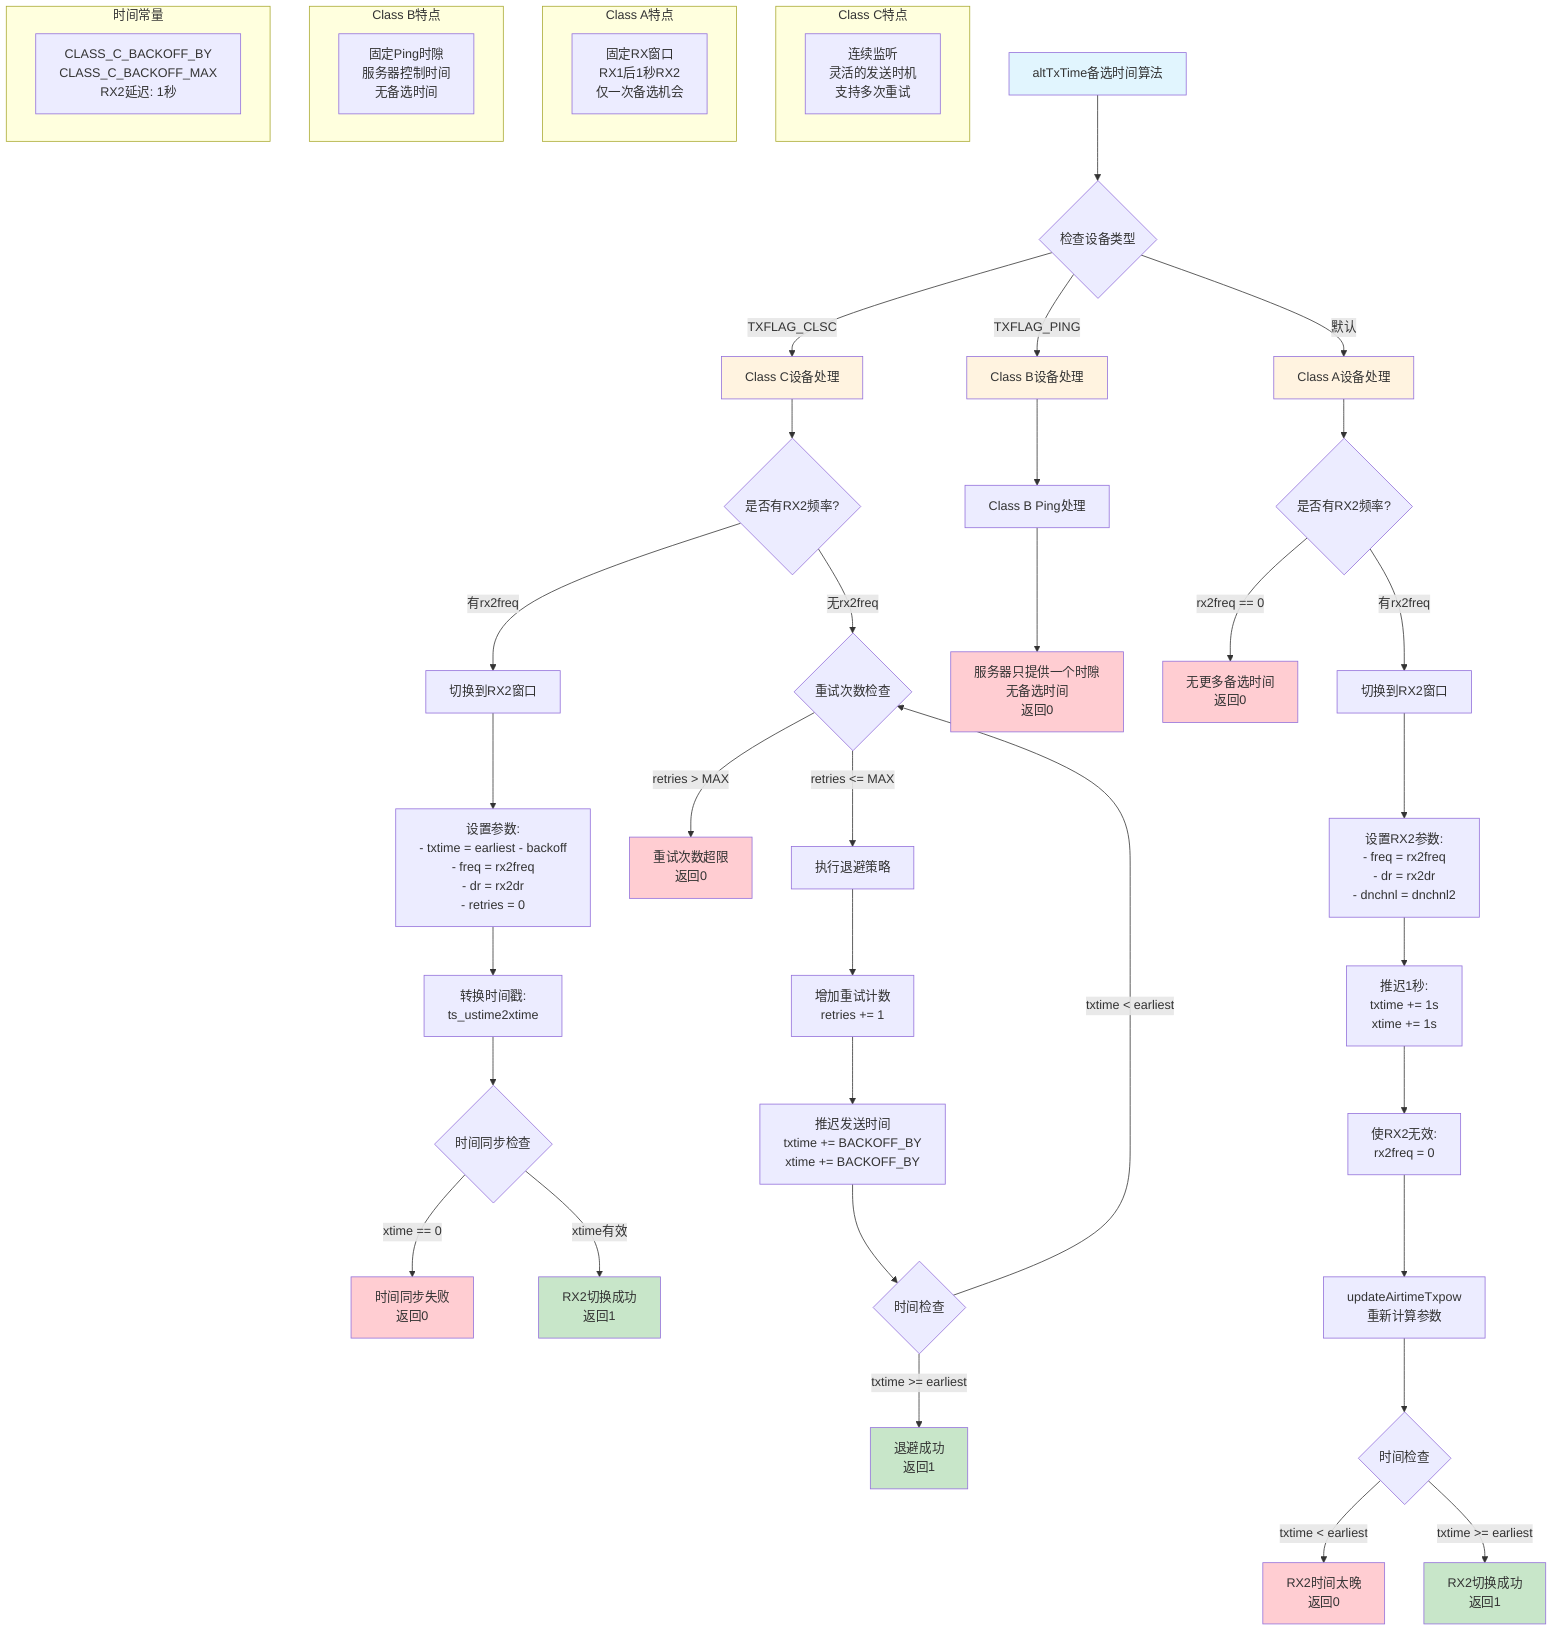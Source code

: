 graph TD
    A[altTxTime备选时间算法] --> B{检查设备类型}
    
    B -->|TXFLAG_CLSC| C[Class C设备处理]
    B -->|TXFLAG_PING| D[Class B设备处理]
    B -->|默认| E[Class A设备处理]
    
    C --> F{是否有RX2频率?}
    F -->|有rx2freq| G[切换到RX2窗口]
    F -->|无rx2freq| H{重试次数检查}
    
    G --> I[设置参数:<br/>- txtime = earliest - backoff<br/>- freq = rx2freq<br/>- dr = rx2dr<br/>- retries = 0]
    I --> J[转换时间戳:<br/>ts_ustime2xtime]
    J --> K{时间同步检查}
    K -->|xtime == 0| L[时间同步失败<br/>返回0]
    K -->|xtime有效| M[RX2切换成功<br/>返回1]
    
    H -->|retries > MAX| N[重试次数超限<br/>返回0]
    H -->|retries <= MAX| O[执行退避策略]
    
    O --> P[增加重试计数<br/>retries += 1]
    P --> Q[推迟发送时间<br/>txtime += BACKOFF_BY<br/>xtime += BACKOFF_BY]
    Q --> R{时间检查}
    R -->|txtime < earliest| H
    R -->|txtime >= earliest| S[退避成功<br/>返回1]
    
    D --> T[Class B Ping处理]
    T --> U[服务器只提供一个时隙<br/>无备选时间<br/>返回0]
    
    E --> V{是否有RX2频率?}
    V -->|rx2freq == 0| W[无更多备选时间<br/>返回0]
    V -->|有rx2freq| X[切换到RX2窗口]
    
    X --> Y[设置RX2参数:<br/>- freq = rx2freq<br/>- dr = rx2dr<br/>- dnchnl = dnchnl2]
    Y --> Z[推迟1秒:<br/>txtime += 1s<br/>xtime += 1s]
    Z --> AA[使RX2无效:<br/>rx2freq = 0]
    AA --> BB[updateAirtimeTxpow<br/>重新计算参数]
    BB --> CC{时间检查}
    CC -->|txtime < earliest| DD[RX2时间太晚<br/>返回0]
    CC -->|txtime >= earliest| EE[RX2切换成功<br/>返回1]
    
    subgraph "Class C特点"
        FF[连续监听<br/>灵活的发送时机<br/>支持多次重试]
    end
    
    subgraph "Class A特点"
        GG[固定RX窗口<br/>RX1后1秒RX2<br/>仅一次备选机会]
    end
    
    subgraph "Class B特点"
        HH[固定Ping时隙<br/>服务器控制时间<br/>无备选时间]
    end
    
    subgraph "时间常量"
        II[CLASS_C_BACKOFF_BY<br/>CLASS_C_BACKOFF_MAX<br/>RX2延迟: 1秒]
    end
    
    style A fill:#e1f5fe
    style M fill:#c8e6c9
    style S fill:#c8e6c9
    style EE fill:#c8e6c9
    style L fill:#ffcdd2
    style N fill:#ffcdd2
    style U fill:#ffcdd2
    style W fill:#ffcdd2
    style DD fill:#ffcdd2
    style C fill:#fff3e0
    style D fill:#fff3e0
    style E fill:#fff3e0